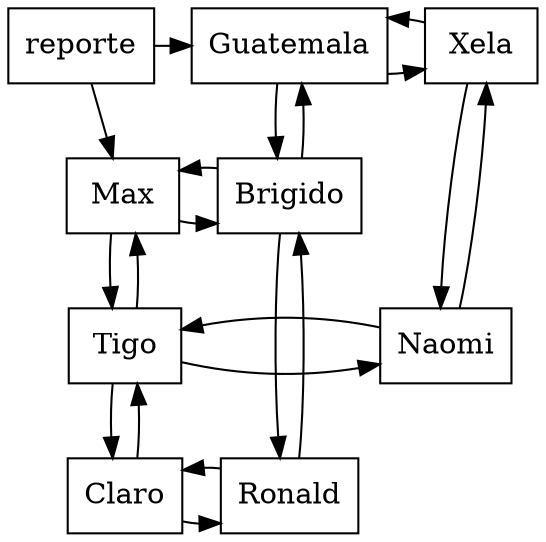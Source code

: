 digraph SparseMatrix {
node [shape=box];
    // Cabeceras Horizontales
    "reporte" -> "Guatemala";
    "Guatemala" -> "Xela";
    "Xela" -> "Guatemala";
    // Coneccion entre filas
    "Max" -> Brigido;
    "Brigido" -> Max;
    "Tigo" -> Naomi;
    "Naomi" -> Tigo;
    "Claro" -> Ronald;
    "Ronald" -> Claro;
    // Cabeceras Verticales
    "reporte" -> "Max";
    "Max" -> "Tigo";
    "Tigo" -> "Max";
    "Tigo" -> "Claro";
    "Claro" -> "Tigo";
    // Coneccion entre filas
    "Guatemala" -> Brigido;
    "Brigido" -> Guatemala;
    "Brigido" -> Ronald;
    "Ronald" -> Brigido;
    "Xela" -> Naomi;
    "Naomi" -> Xela;
    // Encuadre
    { rank=same; reporte; Guatemala; Xela; }
    { rank=same; Max; Brigido; }
    { rank=same; Tigo; Naomi; }
    { rank=same; Claro; Ronald; }
}
